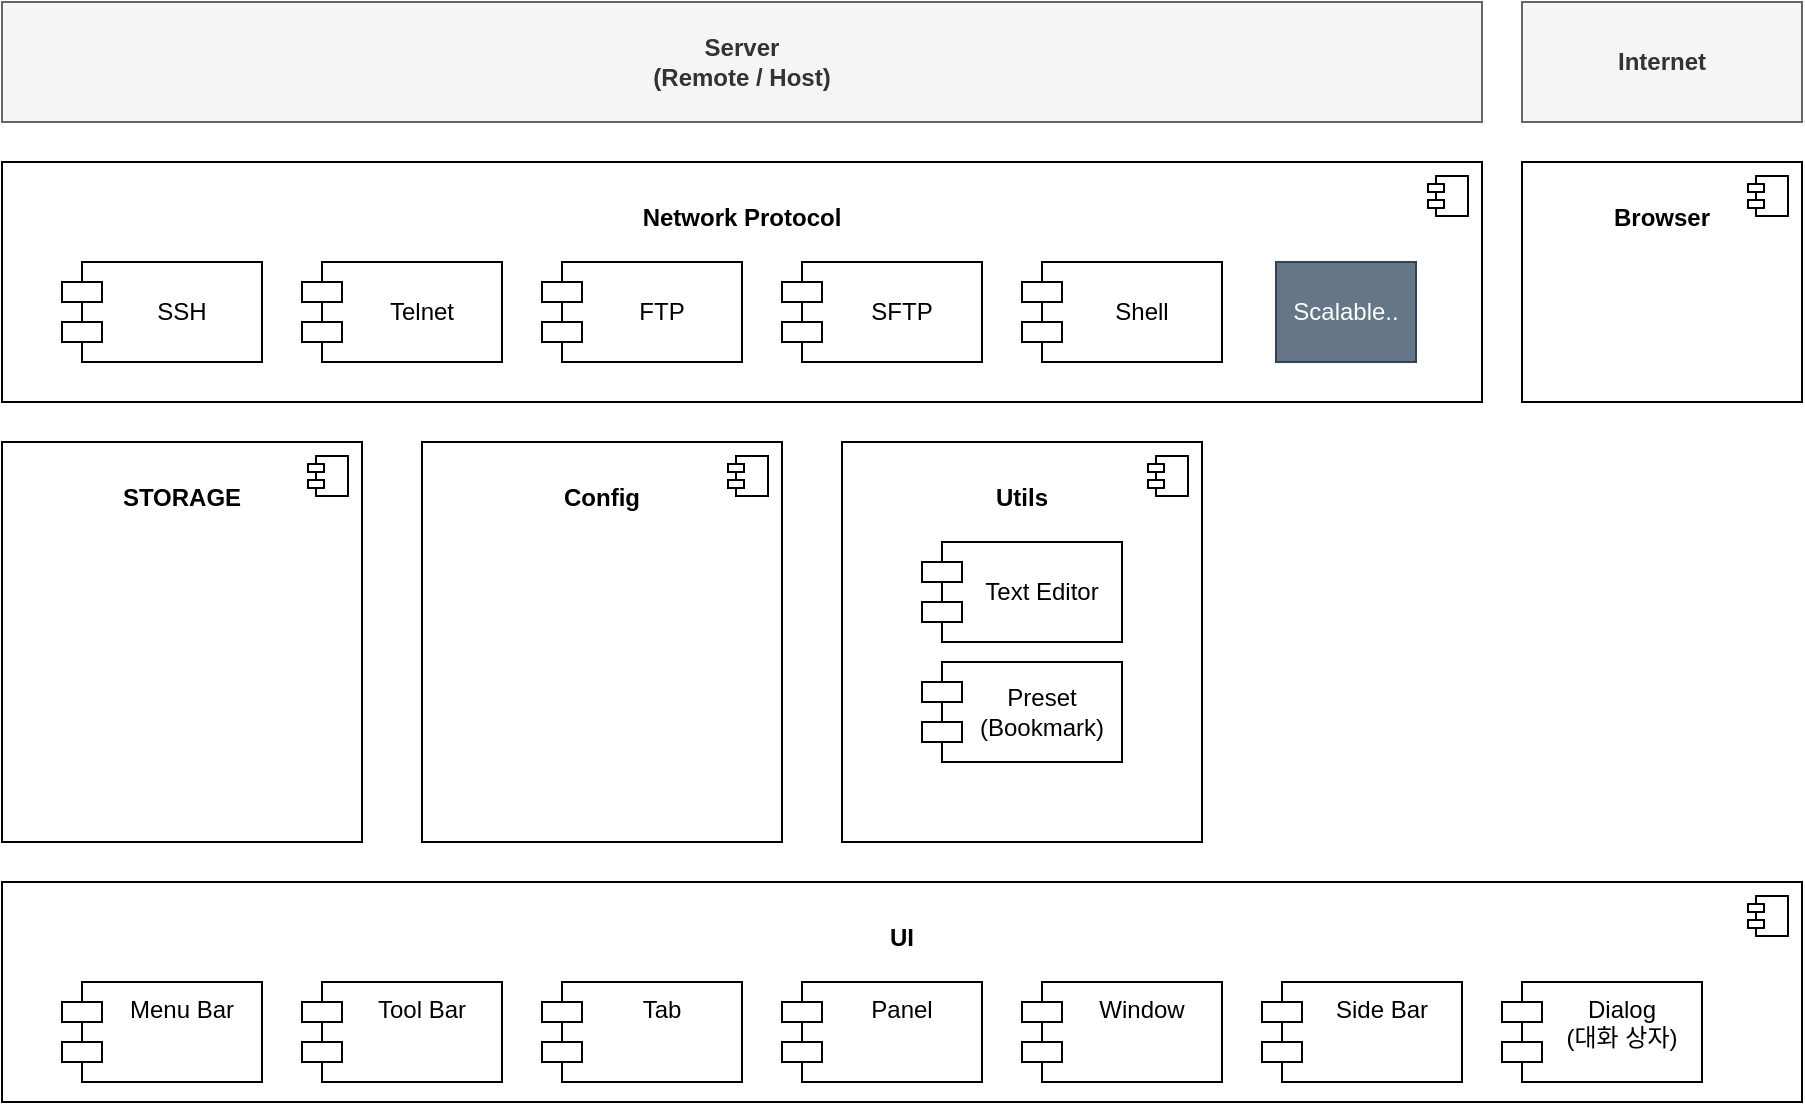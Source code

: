 <mxfile version="24.7.17">
  <diagram name="페이지-1" id="MQLZklIZZMq7llc1gagY">
    <mxGraphModel dx="1434" dy="836" grid="1" gridSize="10" guides="1" tooltips="1" connect="1" arrows="1" fold="1" page="1" pageScale="1" pageWidth="827" pageHeight="1169" math="0" shadow="0">
      <root>
        <mxCell id="0" />
        <mxCell id="1" parent="0" />
        <mxCell id="9NNrpIZ2RM2DyVKkmO5t-5" value="&lt;div&gt;&lt;b&gt;&lt;br&gt;&lt;/b&gt;&lt;/div&gt;&lt;b&gt;Network Protocol&lt;/b&gt;" style="html=1;dropTarget=0;whiteSpace=wrap;verticalAlign=top;" vertex="1" parent="1">
          <mxGeometry x="120" y="180" width="740" height="120" as="geometry" />
        </mxCell>
        <mxCell id="9NNrpIZ2RM2DyVKkmO5t-6" value="" style="shape=module;jettyWidth=8;jettyHeight=4;" vertex="1" parent="9NNrpIZ2RM2DyVKkmO5t-5">
          <mxGeometry x="1" width="20" height="20" relative="1" as="geometry">
            <mxPoint x="-27" y="7" as="offset" />
          </mxGeometry>
        </mxCell>
        <mxCell id="9NNrpIZ2RM2DyVKkmO5t-7" value="&lt;b&gt;Server&lt;/b&gt;&lt;div&gt;&lt;b&gt;(Remote / Host)&lt;/b&gt;&lt;/div&gt;" style="rounded=0;whiteSpace=wrap;html=1;fillColor=#f5f5f5;fontColor=#333333;strokeColor=#666666;" vertex="1" parent="1">
          <mxGeometry x="120" y="100" width="740" height="60" as="geometry" />
        </mxCell>
        <mxCell id="9NNrpIZ2RM2DyVKkmO5t-10" value="&lt;div&gt;&lt;b&gt;&lt;br&gt;&lt;/b&gt;&lt;/div&gt;&lt;b&gt;UI&lt;/b&gt;" style="html=1;dropTarget=0;whiteSpace=wrap;verticalAlign=top;" vertex="1" parent="1">
          <mxGeometry x="120" y="540" width="900" height="110" as="geometry" />
        </mxCell>
        <mxCell id="9NNrpIZ2RM2DyVKkmO5t-11" value="" style="shape=module;jettyWidth=8;jettyHeight=4;" vertex="1" parent="9NNrpIZ2RM2DyVKkmO5t-10">
          <mxGeometry x="1" width="20" height="20" relative="1" as="geometry">
            <mxPoint x="-27" y="7" as="offset" />
          </mxGeometry>
        </mxCell>
        <mxCell id="9NNrpIZ2RM2DyVKkmO5t-13" value="Tab" style="shape=module;align=left;spacingLeft=20;align=center;verticalAlign=top;whiteSpace=wrap;html=1;" vertex="1" parent="1">
          <mxGeometry x="390" y="590" width="100" height="50" as="geometry" />
        </mxCell>
        <mxCell id="9NNrpIZ2RM2DyVKkmO5t-14" value="&lt;div&gt;&lt;b&gt;&lt;br&gt;&lt;/b&gt;&lt;/div&gt;&lt;b&gt;STORAGE&lt;/b&gt;" style="html=1;dropTarget=0;whiteSpace=wrap;verticalAlign=top;" vertex="1" parent="1">
          <mxGeometry x="120" y="320" width="180" height="200" as="geometry" />
        </mxCell>
        <mxCell id="9NNrpIZ2RM2DyVKkmO5t-15" value="" style="shape=module;jettyWidth=8;jettyHeight=4;" vertex="1" parent="9NNrpIZ2RM2DyVKkmO5t-14">
          <mxGeometry x="1" width="20" height="20" relative="1" as="geometry">
            <mxPoint x="-27" y="7" as="offset" />
          </mxGeometry>
        </mxCell>
        <mxCell id="9NNrpIZ2RM2DyVKkmO5t-19" value="SSH" style="shape=module;align=center;spacingLeft=20;align=center;verticalAlign=middle;whiteSpace=wrap;html=1;" vertex="1" parent="1">
          <mxGeometry x="150" y="230" width="100" height="50" as="geometry" />
        </mxCell>
        <mxCell id="9NNrpIZ2RM2DyVKkmO5t-20" value="FTP" style="shape=module;align=center;spacingLeft=20;align=center;verticalAlign=middle;whiteSpace=wrap;html=1;" vertex="1" parent="1">
          <mxGeometry x="390" y="230" width="100" height="50" as="geometry" />
        </mxCell>
        <mxCell id="9NNrpIZ2RM2DyVKkmO5t-21" value="Telnet" style="shape=module;align=center;spacingLeft=20;align=center;verticalAlign=middle;whiteSpace=wrap;html=1;" vertex="1" parent="1">
          <mxGeometry x="270" y="230" width="100" height="50" as="geometry" />
        </mxCell>
        <mxCell id="9NNrpIZ2RM2DyVKkmO5t-22" value="SFTP" style="shape=module;align=center;spacingLeft=20;align=center;verticalAlign=middle;whiteSpace=wrap;html=1;" vertex="1" parent="1">
          <mxGeometry x="510" y="230" width="100" height="50" as="geometry" />
        </mxCell>
        <mxCell id="9NNrpIZ2RM2DyVKkmO5t-23" value="Scalable.." style="rounded=0;whiteSpace=wrap;html=1;fillColor=#647687;strokeColor=#314354;fontColor=#ffffff;" vertex="1" parent="1">
          <mxGeometry x="757" y="230" width="70" height="50" as="geometry" />
        </mxCell>
        <mxCell id="9NNrpIZ2RM2DyVKkmO5t-24" value="&lt;div&gt;&lt;b&gt;&lt;br&gt;&lt;/b&gt;&lt;/div&gt;&lt;b&gt;Config&lt;/b&gt;" style="html=1;dropTarget=0;whiteSpace=wrap;verticalAlign=top;" vertex="1" parent="1">
          <mxGeometry x="330" y="320" width="180" height="200" as="geometry" />
        </mxCell>
        <mxCell id="9NNrpIZ2RM2DyVKkmO5t-25" value="" style="shape=module;jettyWidth=8;jettyHeight=4;" vertex="1" parent="9NNrpIZ2RM2DyVKkmO5t-24">
          <mxGeometry x="1" width="20" height="20" relative="1" as="geometry">
            <mxPoint x="-27" y="7" as="offset" />
          </mxGeometry>
        </mxCell>
        <mxCell id="9NNrpIZ2RM2DyVKkmO5t-26" value="Panel" style="shape=module;align=left;spacingLeft=20;align=center;verticalAlign=top;whiteSpace=wrap;html=1;" vertex="1" parent="1">
          <mxGeometry x="510" y="590" width="100" height="50" as="geometry" />
        </mxCell>
        <mxCell id="9NNrpIZ2RM2DyVKkmO5t-27" value="Menu Bar" style="shape=module;align=left;spacingLeft=20;align=center;verticalAlign=top;whiteSpace=wrap;html=1;" vertex="1" parent="1">
          <mxGeometry x="150" y="590" width="100" height="50" as="geometry" />
        </mxCell>
        <mxCell id="9NNrpIZ2RM2DyVKkmO5t-28" value="Tool Bar" style="shape=module;align=left;spacingLeft=20;align=center;verticalAlign=top;whiteSpace=wrap;html=1;" vertex="1" parent="1">
          <mxGeometry x="270" y="590" width="100" height="50" as="geometry" />
        </mxCell>
        <mxCell id="9NNrpIZ2RM2DyVKkmO5t-29" value="Side Bar" style="shape=module;align=left;spacingLeft=20;align=center;verticalAlign=top;whiteSpace=wrap;html=1;" vertex="1" parent="1">
          <mxGeometry x="750" y="590" width="100" height="50" as="geometry" />
        </mxCell>
        <mxCell id="9NNrpIZ2RM2DyVKkmO5t-30" value="Dialog&lt;div&gt;(대화 상자)&lt;/div&gt;" style="shape=module;align=left;spacingLeft=20;align=center;verticalAlign=top;whiteSpace=wrap;html=1;" vertex="1" parent="1">
          <mxGeometry x="870" y="590" width="100" height="50" as="geometry" />
        </mxCell>
        <mxCell id="9NNrpIZ2RM2DyVKkmO5t-31" value="&lt;div&gt;&lt;b&gt;&lt;br&gt;&lt;/b&gt;&lt;/div&gt;&lt;b&gt;Utils&lt;/b&gt;" style="html=1;dropTarget=0;whiteSpace=wrap;verticalAlign=top;" vertex="1" parent="1">
          <mxGeometry x="540" y="320" width="180" height="200" as="geometry" />
        </mxCell>
        <mxCell id="9NNrpIZ2RM2DyVKkmO5t-32" value="" style="shape=module;jettyWidth=8;jettyHeight=4;" vertex="1" parent="9NNrpIZ2RM2DyVKkmO5t-31">
          <mxGeometry x="1" width="20" height="20" relative="1" as="geometry">
            <mxPoint x="-27" y="7" as="offset" />
          </mxGeometry>
        </mxCell>
        <mxCell id="9NNrpIZ2RM2DyVKkmO5t-33" value="Text Editor" style="shape=module;align=center;spacingLeft=20;align=center;verticalAlign=middle;whiteSpace=wrap;html=1;" vertex="1" parent="1">
          <mxGeometry x="580" y="370" width="100" height="50" as="geometry" />
        </mxCell>
        <mxCell id="9NNrpIZ2RM2DyVKkmO5t-34" value="Preset&lt;div&gt;(Bookmark)&lt;/div&gt;" style="shape=module;align=center;spacingLeft=20;align=center;verticalAlign=middle;whiteSpace=wrap;html=1;" vertex="1" parent="1">
          <mxGeometry x="580" y="430" width="100" height="50" as="geometry" />
        </mxCell>
        <mxCell id="9NNrpIZ2RM2DyVKkmO5t-35" value="Window" style="shape=module;align=left;spacingLeft=20;align=center;verticalAlign=top;whiteSpace=wrap;html=1;" vertex="1" parent="1">
          <mxGeometry x="630" y="590" width="100" height="50" as="geometry" />
        </mxCell>
        <mxCell id="9NNrpIZ2RM2DyVKkmO5t-36" value="Shell" style="shape=module;align=center;spacingLeft=20;align=center;verticalAlign=middle;whiteSpace=wrap;html=1;" vertex="1" parent="1">
          <mxGeometry x="630" y="230" width="100" height="50" as="geometry" />
        </mxCell>
        <mxCell id="9NNrpIZ2RM2DyVKkmO5t-37" value="&lt;div&gt;&lt;b&gt;&lt;br&gt;&lt;/b&gt;&lt;/div&gt;&lt;b&gt;Browser&lt;/b&gt;" style="html=1;dropTarget=0;whiteSpace=wrap;verticalAlign=top;" vertex="1" parent="1">
          <mxGeometry x="880" y="180" width="140" height="120" as="geometry" />
        </mxCell>
        <mxCell id="9NNrpIZ2RM2DyVKkmO5t-38" value="" style="shape=module;jettyWidth=8;jettyHeight=4;" vertex="1" parent="9NNrpIZ2RM2DyVKkmO5t-37">
          <mxGeometry x="1" width="20" height="20" relative="1" as="geometry">
            <mxPoint x="-27" y="7" as="offset" />
          </mxGeometry>
        </mxCell>
        <mxCell id="9NNrpIZ2RM2DyVKkmO5t-39" value="&lt;b&gt;Internet&lt;/b&gt;" style="rounded=0;whiteSpace=wrap;html=1;fillColor=#f5f5f5;fontColor=#333333;strokeColor=#666666;" vertex="1" parent="1">
          <mxGeometry x="880" y="100" width="140" height="60" as="geometry" />
        </mxCell>
      </root>
    </mxGraphModel>
  </diagram>
</mxfile>
